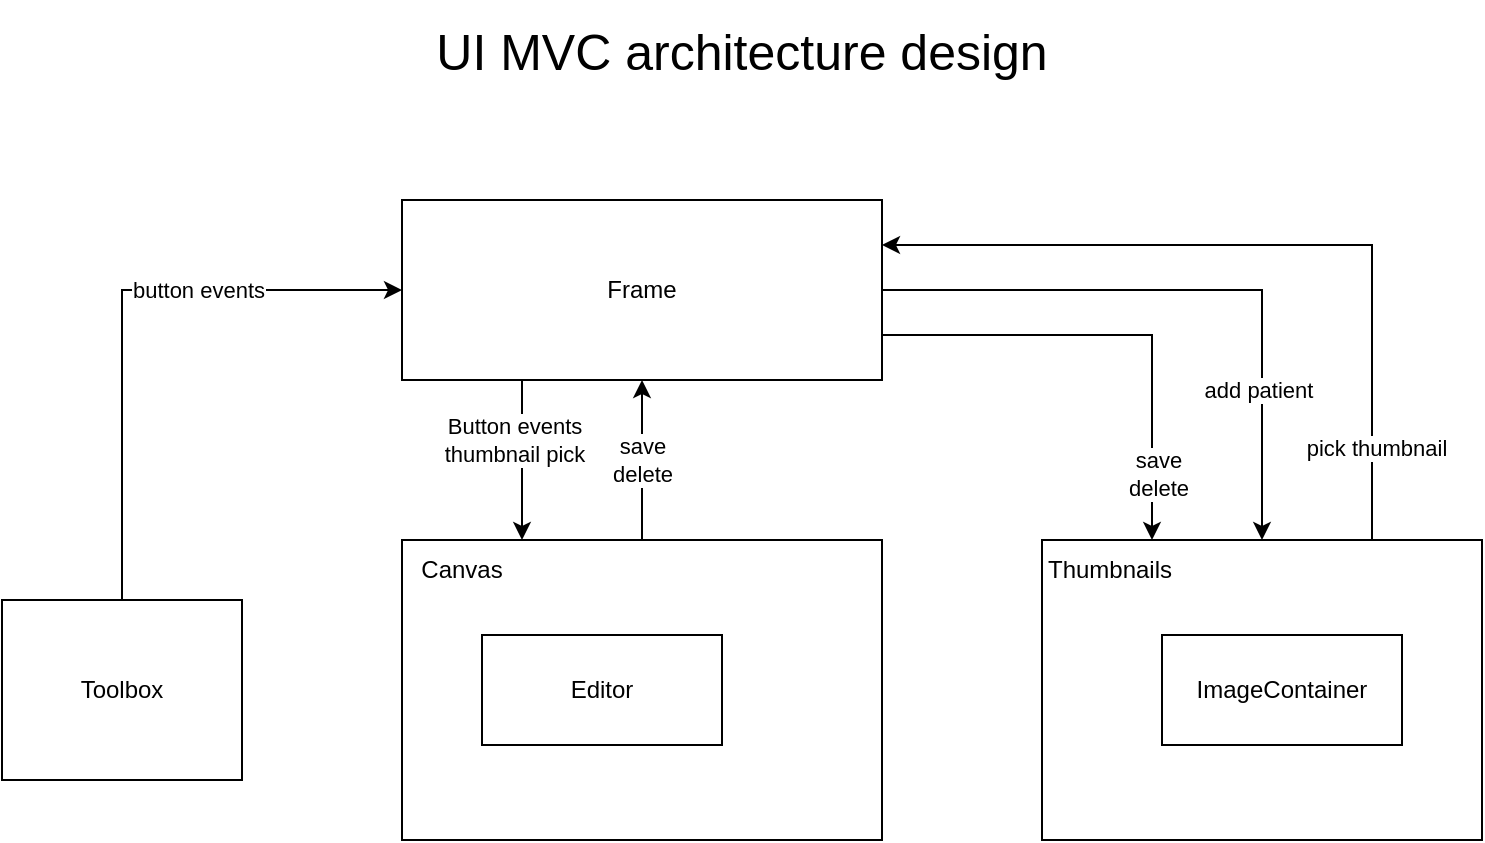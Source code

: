 <mxfile version="21.3.4" type="device">
  <diagram name="Page-1" id="BqvuQ5qjDKjCsGIcTswL">
    <mxGraphModel dx="1062" dy="564" grid="1" gridSize="10" guides="1" tooltips="1" connect="1" arrows="1" fold="1" page="1" pageScale="1" pageWidth="850" pageHeight="1100" math="0" shadow="0">
      <root>
        <mxCell id="0" />
        <mxCell id="1" parent="0" />
        <mxCell id="KDeXpiZMlPiKUNcBfG0S-18" style="edgeStyle=orthogonalEdgeStyle;rounded=0;orthogonalLoop=1;jettySize=auto;html=1;exitX=0.5;exitY=0;exitDx=0;exitDy=0;entryX=0;entryY=0.5;entryDx=0;entryDy=0;" parent="1" source="KDeXpiZMlPiKUNcBfG0S-1" target="KDeXpiZMlPiKUNcBfG0S-17" edge="1">
          <mxGeometry relative="1" as="geometry" />
        </mxCell>
        <mxCell id="KDeXpiZMlPiKUNcBfG0S-19" value="button events" style="edgeLabel;html=1;align=center;verticalAlign=middle;resizable=0;points=[];" parent="KDeXpiZMlPiKUNcBfG0S-18" vertex="1" connectable="0">
          <mxGeometry x="0.122" y="-2" relative="1" as="geometry">
            <mxPoint x="27" y="-2" as="offset" />
          </mxGeometry>
        </mxCell>
        <mxCell id="KDeXpiZMlPiKUNcBfG0S-1" value="Toolbox" style="rounded=0;whiteSpace=wrap;html=1;" parent="1" vertex="1">
          <mxGeometry x="55" y="420" width="120" height="90" as="geometry" />
        </mxCell>
        <mxCell id="KDeXpiZMlPiKUNcBfG0S-26" style="edgeStyle=orthogonalEdgeStyle;rounded=0;orthogonalLoop=1;jettySize=auto;html=1;exitX=0.75;exitY=0;exitDx=0;exitDy=0;entryX=1;entryY=0.25;entryDx=0;entryDy=0;" parent="1" source="KDeXpiZMlPiKUNcBfG0S-6" target="KDeXpiZMlPiKUNcBfG0S-17" edge="1">
          <mxGeometry relative="1" as="geometry" />
        </mxCell>
        <mxCell id="KDeXpiZMlPiKUNcBfG0S-27" value="pick thumbnail" style="edgeLabel;html=1;align=center;verticalAlign=middle;resizable=0;points=[];" parent="KDeXpiZMlPiKUNcBfG0S-26" vertex="1" connectable="0">
          <mxGeometry x="-0.766" y="-2" relative="1" as="geometry">
            <mxPoint as="offset" />
          </mxGeometry>
        </mxCell>
        <mxCell id="KDeXpiZMlPiKUNcBfG0S-6" value="" style="rounded=0;whiteSpace=wrap;html=1;" parent="1" vertex="1">
          <mxGeometry x="575" y="390" width="220" height="150" as="geometry" />
        </mxCell>
        <mxCell id="KDeXpiZMlPiKUNcBfG0S-8" value="Thumbnails" style="text;html=1;strokeColor=none;fillColor=none;align=center;verticalAlign=middle;whiteSpace=wrap;rounded=0;" parent="1" vertex="1">
          <mxGeometry x="579" y="390" width="60" height="30" as="geometry" />
        </mxCell>
        <mxCell id="KDeXpiZMlPiKUNcBfG0S-9" value="ImageContainer" style="rounded=0;whiteSpace=wrap;html=1;" parent="1" vertex="1">
          <mxGeometry x="635" y="437.5" width="120" height="55" as="geometry" />
        </mxCell>
        <mxCell id="KDeXpiZMlPiKUNcBfG0S-12" value="" style="group" parent="1" vertex="1" connectable="0">
          <mxGeometry x="245" y="390" width="250" height="150" as="geometry" />
        </mxCell>
        <mxCell id="KDeXpiZMlPiKUNcBfG0S-2" value="" style="rounded=0;whiteSpace=wrap;html=1;" parent="KDeXpiZMlPiKUNcBfG0S-12" vertex="1">
          <mxGeometry x="10" width="240" height="150" as="geometry" />
        </mxCell>
        <mxCell id="KDeXpiZMlPiKUNcBfG0S-4" value="Canvas" style="text;html=1;strokeColor=none;fillColor=none;align=center;verticalAlign=middle;whiteSpace=wrap;rounded=0;" parent="KDeXpiZMlPiKUNcBfG0S-12" vertex="1">
          <mxGeometry x="10" width="60" height="30" as="geometry" />
        </mxCell>
        <mxCell id="KDeXpiZMlPiKUNcBfG0S-5" value="Editor" style="rounded=0;whiteSpace=wrap;html=1;" parent="KDeXpiZMlPiKUNcBfG0S-12" vertex="1">
          <mxGeometry x="50" y="47.5" width="120" height="55" as="geometry" />
        </mxCell>
        <mxCell id="KDeXpiZMlPiKUNcBfG0S-21" style="edgeStyle=orthogonalEdgeStyle;rounded=0;orthogonalLoop=1;jettySize=auto;html=1;exitX=0.25;exitY=1;exitDx=0;exitDy=0;entryX=1;entryY=0;entryDx=0;entryDy=0;" parent="1" source="KDeXpiZMlPiKUNcBfG0S-17" target="KDeXpiZMlPiKUNcBfG0S-4" edge="1">
          <mxGeometry relative="1" as="geometry" />
        </mxCell>
        <mxCell id="KDeXpiZMlPiKUNcBfG0S-22" value="&lt;div&gt;Button events&lt;/div&gt;&lt;div&gt;thumbnail pick&lt;br&gt;&lt;/div&gt;" style="edgeLabel;html=1;align=center;verticalAlign=middle;resizable=0;points=[];" parent="KDeXpiZMlPiKUNcBfG0S-21" vertex="1" connectable="0">
          <mxGeometry x="-0.25" y="-4" relative="1" as="geometry">
            <mxPoint as="offset" />
          </mxGeometry>
        </mxCell>
        <mxCell id="KDeXpiZMlPiKUNcBfG0S-24" style="edgeStyle=orthogonalEdgeStyle;rounded=0;orthogonalLoop=1;jettySize=auto;html=1;exitX=1;exitY=0.75;exitDx=0;exitDy=0;entryX=0.25;entryY=0;entryDx=0;entryDy=0;" parent="1" source="KDeXpiZMlPiKUNcBfG0S-17" target="KDeXpiZMlPiKUNcBfG0S-6" edge="1">
          <mxGeometry relative="1" as="geometry" />
        </mxCell>
        <mxCell id="KDeXpiZMlPiKUNcBfG0S-25" value="&lt;div&gt;save&lt;/div&gt;&lt;div&gt;delete&lt;br&gt;&lt;/div&gt;" style="edgeLabel;html=1;align=center;verticalAlign=middle;resizable=0;points=[];" parent="KDeXpiZMlPiKUNcBfG0S-24" vertex="1" connectable="0">
          <mxGeometry x="0.723" y="3" relative="1" as="geometry">
            <mxPoint as="offset" />
          </mxGeometry>
        </mxCell>
        <mxCell id="LlUZCx_Dhlog2KVusIZO-1" style="edgeStyle=orthogonalEdgeStyle;rounded=0;orthogonalLoop=1;jettySize=auto;html=1;exitX=1;exitY=0.5;exitDx=0;exitDy=0;entryX=0.5;entryY=0;entryDx=0;entryDy=0;" edge="1" parent="1" source="KDeXpiZMlPiKUNcBfG0S-17" target="KDeXpiZMlPiKUNcBfG0S-6">
          <mxGeometry relative="1" as="geometry" />
        </mxCell>
        <mxCell id="LlUZCx_Dhlog2KVusIZO-2" value="add patient" style="edgeLabel;html=1;align=center;verticalAlign=middle;resizable=0;points=[];" vertex="1" connectable="0" parent="LlUZCx_Dhlog2KVusIZO-1">
          <mxGeometry x="0.525" y="-2" relative="1" as="geometry">
            <mxPoint as="offset" />
          </mxGeometry>
        </mxCell>
        <mxCell id="KDeXpiZMlPiKUNcBfG0S-17" value="Frame" style="rounded=0;whiteSpace=wrap;html=1;" parent="1" vertex="1">
          <mxGeometry x="255" y="220" width="240" height="90" as="geometry" />
        </mxCell>
        <mxCell id="KDeXpiZMlPiKUNcBfG0S-23" value="&lt;div&gt;save&lt;/div&gt;&lt;div&gt;delete&lt;br&gt;&lt;/div&gt;" style="edgeStyle=orthogonalEdgeStyle;rounded=0;orthogonalLoop=1;jettySize=auto;html=1;exitX=0.5;exitY=0;exitDx=0;exitDy=0;entryX=0.5;entryY=1;entryDx=0;entryDy=0;" parent="1" source="KDeXpiZMlPiKUNcBfG0S-2" target="KDeXpiZMlPiKUNcBfG0S-17" edge="1">
          <mxGeometry relative="1" as="geometry" />
        </mxCell>
        <mxCell id="KDeXpiZMlPiKUNcBfG0S-28" value="UI MVC architecture design" style="text;html=1;strokeColor=none;fillColor=none;align=center;verticalAlign=middle;whiteSpace=wrap;rounded=0;fontSize=25;" parent="1" vertex="1">
          <mxGeometry x="235" y="120" width="380" height="50" as="geometry" />
        </mxCell>
      </root>
    </mxGraphModel>
  </diagram>
</mxfile>
